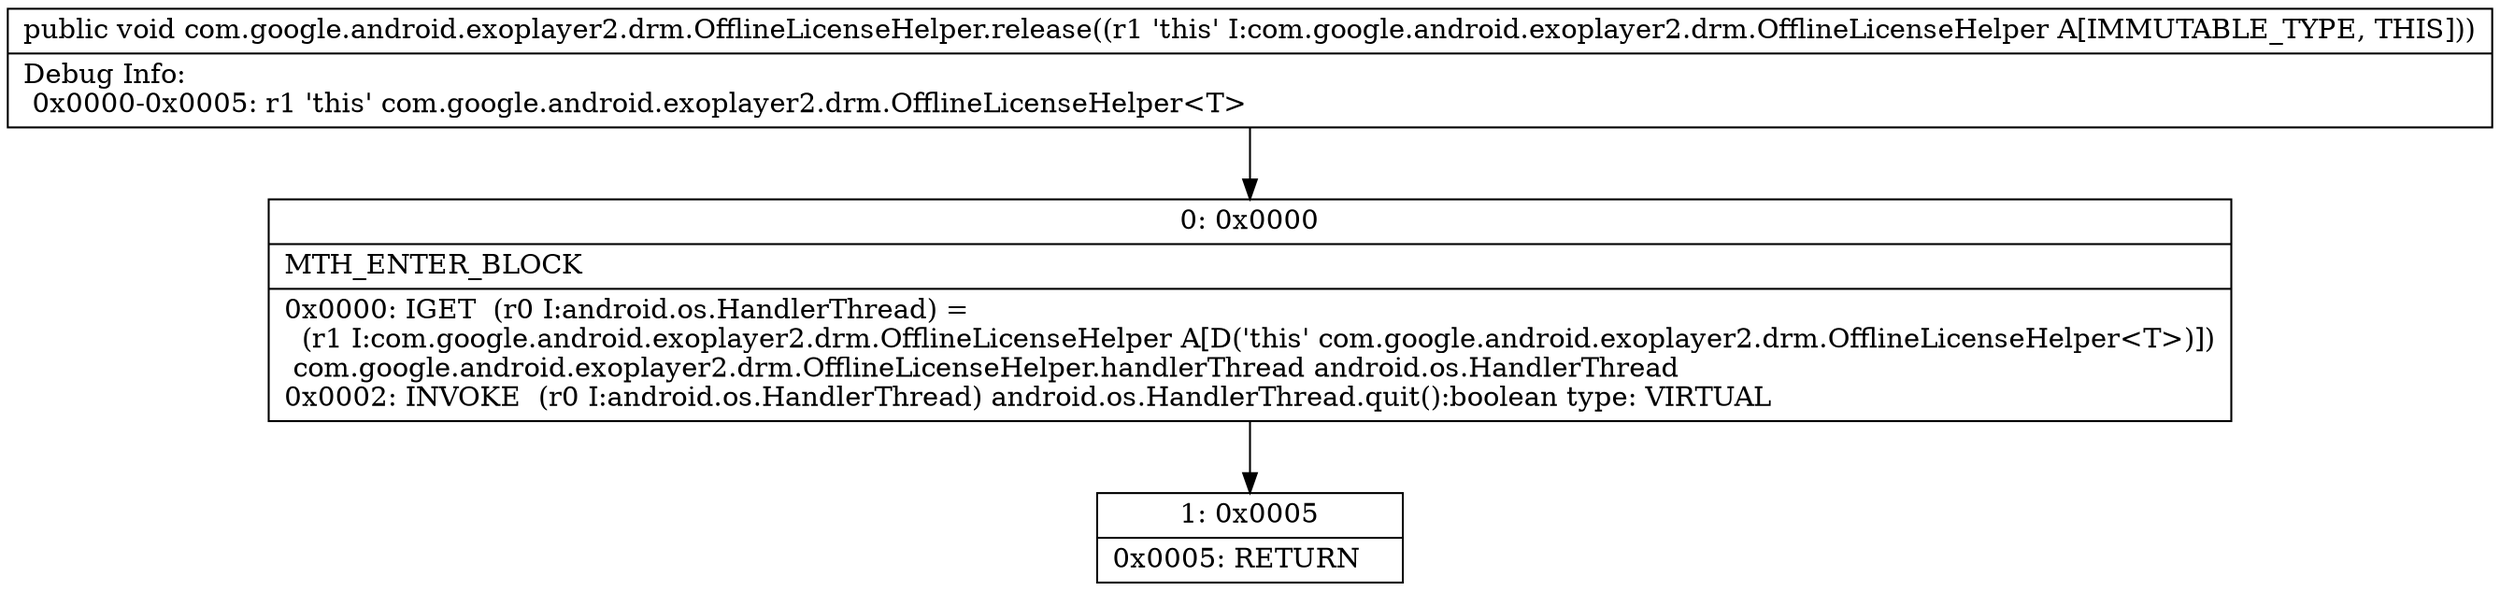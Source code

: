 digraph "CFG forcom.google.android.exoplayer2.drm.OfflineLicenseHelper.release()V" {
Node_0 [shape=record,label="{0\:\ 0x0000|MTH_ENTER_BLOCK\l|0x0000: IGET  (r0 I:android.os.HandlerThread) = \l  (r1 I:com.google.android.exoplayer2.drm.OfflineLicenseHelper A[D('this' com.google.android.exoplayer2.drm.OfflineLicenseHelper\<T\>)])\l com.google.android.exoplayer2.drm.OfflineLicenseHelper.handlerThread android.os.HandlerThread \l0x0002: INVOKE  (r0 I:android.os.HandlerThread) android.os.HandlerThread.quit():boolean type: VIRTUAL \l}"];
Node_1 [shape=record,label="{1\:\ 0x0005|0x0005: RETURN   \l}"];
MethodNode[shape=record,label="{public void com.google.android.exoplayer2.drm.OfflineLicenseHelper.release((r1 'this' I:com.google.android.exoplayer2.drm.OfflineLicenseHelper A[IMMUTABLE_TYPE, THIS]))  | Debug Info:\l  0x0000\-0x0005: r1 'this' com.google.android.exoplayer2.drm.OfflineLicenseHelper\<T\>\l}"];
MethodNode -> Node_0;
Node_0 -> Node_1;
}

